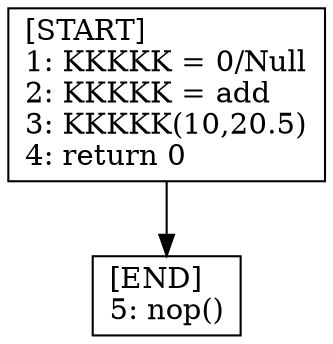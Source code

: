 digraph {
  node [shape=box]
  START [label="[START]\l1: KKKKK = 0/Null\l2: KKKKK = add\l3: KKKKK(10,20.5)\l4: return 0\l"];
  START -> END;
  END [label="[END]\l5: nop()\l"];
} // close digraph
